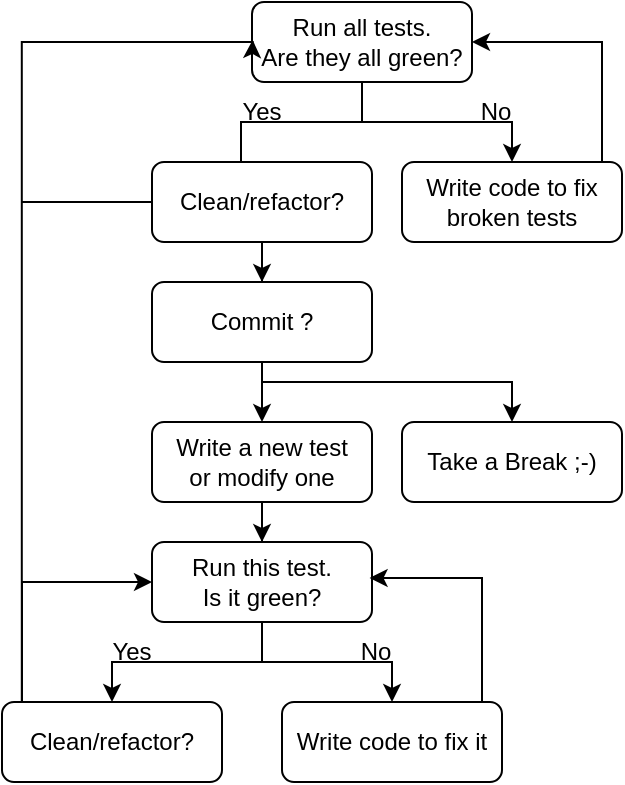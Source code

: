 <mxfile version="21.2.9" type="device">
  <diagram name="Page-1" id="qYrQhgDom5GvU5sFBGzP">
    <mxGraphModel dx="1231" dy="670" grid="1" gridSize="10" guides="1" tooltips="1" connect="1" arrows="1" fold="1" page="1" pageScale="1" pageWidth="827" pageHeight="1169" math="0" shadow="0">
      <root>
        <mxCell id="0" />
        <mxCell id="1" parent="0" />
        <mxCell id="m3gwON3cOrsni4ZV-1J--15" style="edgeStyle=orthogonalEdgeStyle;rounded=0;orthogonalLoop=1;jettySize=auto;html=1;entryX=0.5;entryY=0;entryDx=0;entryDy=0;" parent="1" edge="1">
          <mxGeometry relative="1" as="geometry">
            <mxPoint x="377" y="155" as="sourcePoint" />
            <mxPoint x="319.5" y="210" as="targetPoint" />
            <Array as="points">
              <mxPoint x="380" y="155" />
              <mxPoint x="380" y="180" />
              <mxPoint x="320" y="180" />
            </Array>
          </mxGeometry>
        </mxCell>
        <mxCell id="m3gwON3cOrsni4ZV-1J--16" style="edgeStyle=orthogonalEdgeStyle;rounded=0;orthogonalLoop=1;jettySize=auto;html=1;entryX=0.5;entryY=0;entryDx=0;entryDy=0;" parent="1" source="m3gwON3cOrsni4ZV-1J--1" target="m3gwON3cOrsni4ZV-1J--2" edge="1">
          <mxGeometry relative="1" as="geometry" />
        </mxCell>
        <mxCell id="m3gwON3cOrsni4ZV-1J--1" value="&lt;div&gt;Run all tests.&lt;/div&gt;&lt;div&gt;Are they all green?&lt;br&gt;&lt;/div&gt;" style="rounded=1;whiteSpace=wrap;html=1;" parent="1" vertex="1">
          <mxGeometry x="325" y="120" width="110" height="40" as="geometry" />
        </mxCell>
        <mxCell id="m3gwON3cOrsni4ZV-1J--17" style="edgeStyle=orthogonalEdgeStyle;rounded=0;orthogonalLoop=1;jettySize=auto;html=1;entryX=1;entryY=0.5;entryDx=0;entryDy=0;" parent="1" source="m3gwON3cOrsni4ZV-1J--2" target="m3gwON3cOrsni4ZV-1J--1" edge="1">
          <mxGeometry relative="1" as="geometry">
            <Array as="points">
              <mxPoint x="500" y="230" />
              <mxPoint x="500" y="140" />
            </Array>
          </mxGeometry>
        </mxCell>
        <mxCell id="m3gwON3cOrsni4ZV-1J--2" value="Write code to fix broken tests" style="rounded=1;whiteSpace=wrap;html=1;" parent="1" vertex="1">
          <mxGeometry x="400" y="200" width="110" height="40" as="geometry" />
        </mxCell>
        <mxCell id="m3gwON3cOrsni4ZV-1J--14" style="edgeStyle=orthogonalEdgeStyle;rounded=0;orthogonalLoop=1;jettySize=auto;html=1;entryX=0.5;entryY=0;entryDx=0;entryDy=0;" parent="1" source="m3gwON3cOrsni4ZV-1J--3" target="m3gwON3cOrsni4ZV-1J--4" edge="1">
          <mxGeometry relative="1" as="geometry" />
        </mxCell>
        <mxCell id="m3gwON3cOrsni4ZV-1J--3" value="&lt;div&gt;Commit ?&lt;/div&gt;" style="rounded=1;whiteSpace=wrap;html=1;" parent="1" vertex="1">
          <mxGeometry x="275" y="260" width="110" height="40" as="geometry" />
        </mxCell>
        <mxCell id="m3gwON3cOrsni4ZV-1J--12" style="edgeStyle=orthogonalEdgeStyle;rounded=0;orthogonalLoop=1;jettySize=auto;html=1;entryX=0.5;entryY=0;entryDx=0;entryDy=0;" parent="1" source="m3gwON3cOrsni4ZV-1J--4" target="m3gwON3cOrsni4ZV-1J--5" edge="1">
          <mxGeometry relative="1" as="geometry" />
        </mxCell>
        <mxCell id="m3gwON3cOrsni4ZV-1J--4" value="&lt;div&gt;Write a new test &lt;br&gt;&lt;/div&gt;&lt;div&gt;or modify one&lt;/div&gt;" style="rounded=1;whiteSpace=wrap;html=1;" parent="1" vertex="1">
          <mxGeometry x="275" y="330" width="110" height="40" as="geometry" />
        </mxCell>
        <mxCell id="m3gwON3cOrsni4ZV-1J--8" style="edgeStyle=orthogonalEdgeStyle;rounded=0;orthogonalLoop=1;jettySize=auto;html=1;entryX=0.5;entryY=0;entryDx=0;entryDy=0;" parent="1" source="m3gwON3cOrsni4ZV-1J--5" target="m3gwON3cOrsni4ZV-1J--6" edge="1">
          <mxGeometry relative="1" as="geometry" />
        </mxCell>
        <mxCell id="m3gwON3cOrsni4ZV-1J--9" style="edgeStyle=orthogonalEdgeStyle;rounded=0;orthogonalLoop=1;jettySize=auto;html=1;entryX=0.5;entryY=0;entryDx=0;entryDy=0;" parent="1" source="m3gwON3cOrsni4ZV-1J--5" target="m3gwON3cOrsni4ZV-1J--7" edge="1">
          <mxGeometry relative="1" as="geometry" />
        </mxCell>
        <mxCell id="m3gwON3cOrsni4ZV-1J--5" value="&lt;div&gt;Run this test.&lt;/div&gt;&lt;div&gt;Is it green?&lt;br&gt;&lt;/div&gt;" style="rounded=1;whiteSpace=wrap;html=1;" parent="1" vertex="1">
          <mxGeometry x="275" y="390" width="110" height="40" as="geometry" />
        </mxCell>
        <mxCell id="m3gwON3cOrsni4ZV-1J--13" style="edgeStyle=orthogonalEdgeStyle;rounded=0;orthogonalLoop=1;jettySize=auto;html=1;entryX=0.003;entryY=0.425;entryDx=0;entryDy=0;entryPerimeter=0;exitX=0.09;exitY=0.012;exitDx=0;exitDy=0;exitPerimeter=0;" parent="1" source="m3gwON3cOrsni4ZV-1J--6" edge="1">
          <mxGeometry relative="1" as="geometry">
            <mxPoint x="194" y="450" as="sourcePoint" />
            <mxPoint x="325.33" y="139" as="targetPoint" />
            <Array as="points">
              <mxPoint x="210" y="140" />
              <mxPoint x="325" y="140" />
            </Array>
          </mxGeometry>
        </mxCell>
        <mxCell id="m3gwON3cOrsni4ZV-1J--21" style="edgeStyle=orthogonalEdgeStyle;rounded=0;orthogonalLoop=1;jettySize=auto;html=1;entryX=0;entryY=0.5;entryDx=0;entryDy=0;" parent="1" source="m3gwON3cOrsni4ZV-1J--6" target="m3gwON3cOrsni4ZV-1J--5" edge="1">
          <mxGeometry relative="1" as="geometry">
            <Array as="points">
              <mxPoint x="210" y="410" />
            </Array>
          </mxGeometry>
        </mxCell>
        <mxCell id="m3gwON3cOrsni4ZV-1J--6" value="Clean/refactor?" style="rounded=1;whiteSpace=wrap;html=1;" parent="1" vertex="1">
          <mxGeometry x="200" y="470" width="110" height="40" as="geometry" />
        </mxCell>
        <mxCell id="m3gwON3cOrsni4ZV-1J--20" style="edgeStyle=orthogonalEdgeStyle;rounded=0;orthogonalLoop=1;jettySize=auto;html=1;entryX=0.989;entryY=0.45;entryDx=0;entryDy=0;entryPerimeter=0;" parent="1" source="m3gwON3cOrsni4ZV-1J--7" target="m3gwON3cOrsni4ZV-1J--5" edge="1">
          <mxGeometry relative="1" as="geometry">
            <Array as="points">
              <mxPoint x="440" y="408" />
            </Array>
          </mxGeometry>
        </mxCell>
        <mxCell id="m3gwON3cOrsni4ZV-1J--7" value="Write code to fix it" style="rounded=1;whiteSpace=wrap;html=1;" parent="1" vertex="1">
          <mxGeometry x="340" y="470" width="110" height="40" as="geometry" />
        </mxCell>
        <mxCell id="m3gwON3cOrsni4ZV-1J--10" value="Yes" style="text;html=1;strokeColor=none;fillColor=none;align=center;verticalAlign=middle;whiteSpace=wrap;rounded=0;" parent="1" vertex="1">
          <mxGeometry x="235" y="430" width="60" height="30" as="geometry" />
        </mxCell>
        <mxCell id="m3gwON3cOrsni4ZV-1J--11" value="No" style="text;html=1;strokeColor=none;fillColor=none;align=center;verticalAlign=middle;whiteSpace=wrap;rounded=0;" parent="1" vertex="1">
          <mxGeometry x="357" y="430" width="60" height="30" as="geometry" />
        </mxCell>
        <mxCell id="m3gwON3cOrsni4ZV-1J--18" value="Yes" style="text;html=1;strokeColor=none;fillColor=none;align=center;verticalAlign=middle;whiteSpace=wrap;rounded=0;" parent="1" vertex="1">
          <mxGeometry x="300" y="160" width="60" height="30" as="geometry" />
        </mxCell>
        <mxCell id="m3gwON3cOrsni4ZV-1J--19" value="No" style="text;html=1;strokeColor=none;fillColor=none;align=center;verticalAlign=middle;whiteSpace=wrap;rounded=0;" parent="1" vertex="1">
          <mxGeometry x="417" y="160" width="60" height="30" as="geometry" />
        </mxCell>
        <mxCell id="m3gwON3cOrsni4ZV-1J--23" value="Take a Break ;-)" style="rounded=1;whiteSpace=wrap;html=1;" parent="1" vertex="1">
          <mxGeometry x="400" y="330" width="110" height="40" as="geometry" />
        </mxCell>
        <mxCell id="m3gwON3cOrsni4ZV-1J--24" style="edgeStyle=orthogonalEdgeStyle;rounded=0;orthogonalLoop=1;jettySize=auto;html=1;entryX=0.5;entryY=0;entryDx=0;entryDy=0;" parent="1" target="m3gwON3cOrsni4ZV-1J--23" edge="1">
          <mxGeometry relative="1" as="geometry">
            <mxPoint x="330" y="320" as="sourcePoint" />
            <mxPoint x="441" y="335" as="targetPoint" />
            <Array as="points">
              <mxPoint x="330" y="310" />
              <mxPoint x="455" y="310" />
            </Array>
          </mxGeometry>
        </mxCell>
        <mxCell id="nxqan7riVXU7TYYPwRA9-3" style="edgeStyle=orthogonalEdgeStyle;rounded=0;orthogonalLoop=1;jettySize=auto;html=1;entryX=0.5;entryY=0;entryDx=0;entryDy=0;" edge="1" parent="1" source="nxqan7riVXU7TYYPwRA9-1" target="m3gwON3cOrsni4ZV-1J--3">
          <mxGeometry relative="1" as="geometry" />
        </mxCell>
        <mxCell id="nxqan7riVXU7TYYPwRA9-5" style="edgeStyle=orthogonalEdgeStyle;rounded=0;orthogonalLoop=1;jettySize=auto;html=1;exitX=0;exitY=0.5;exitDx=0;exitDy=0;endArrow=none;endFill=0;" edge="1" parent="1" source="nxqan7riVXU7TYYPwRA9-1">
          <mxGeometry relative="1" as="geometry">
            <mxPoint x="210" y="220" as="targetPoint" />
          </mxGeometry>
        </mxCell>
        <mxCell id="nxqan7riVXU7TYYPwRA9-1" value="Clean/refactor?" style="rounded=1;whiteSpace=wrap;html=1;" vertex="1" parent="1">
          <mxGeometry x="275" y="200" width="110" height="40" as="geometry" />
        </mxCell>
      </root>
    </mxGraphModel>
  </diagram>
</mxfile>
